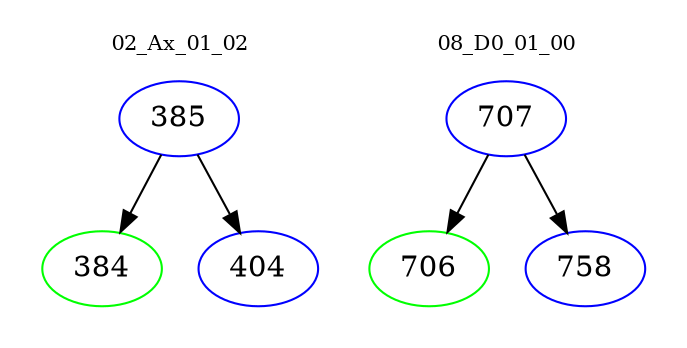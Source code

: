 digraph{
subgraph cluster_0 {
color = white
label = "02_Ax_01_02";
fontsize=10;
T0_385 [label="385", color="blue"]
T0_385 -> T0_384 [color="black"]
T0_384 [label="384", color="green"]
T0_385 -> T0_404 [color="black"]
T0_404 [label="404", color="blue"]
}
subgraph cluster_1 {
color = white
label = "08_D0_01_00";
fontsize=10;
T1_707 [label="707", color="blue"]
T1_707 -> T1_706 [color="black"]
T1_706 [label="706", color="green"]
T1_707 -> T1_758 [color="black"]
T1_758 [label="758", color="blue"]
}
}
